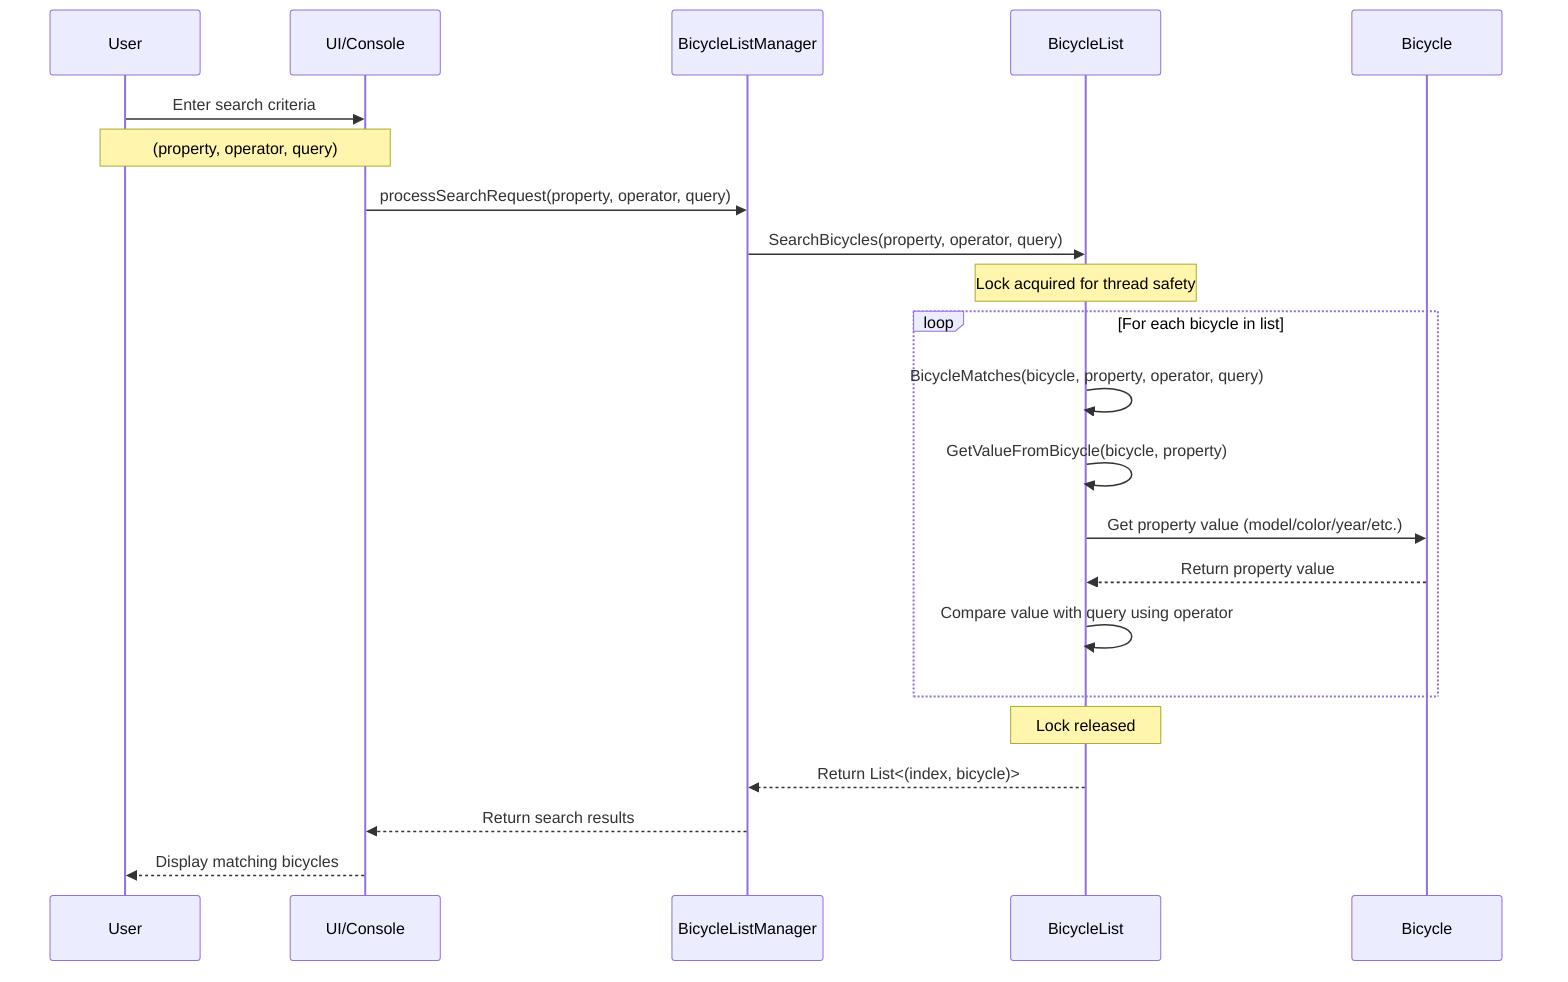 sequenceDiagram
    participant User
    participant UI/Console
    participant BicycleListManager
    participant BicycleList
    participant Bicycle

    User->>UI/Console: Enter search criteria
    Note over User,UI/Console: (property, operator, query)

    UI/Console->>BicycleListManager: processSearchRequest(property, operator, query)

    BicycleListManager->>BicycleList: SearchBicycles(property, operator, query)

    Note over BicycleList: Lock acquired for thread safety

    loop For each bicycle in list
        BicycleList->>BicycleList: BicycleMatches(bicycle, property, operator, query)
        BicycleList->>BicycleList: GetValueFromBicycle(bicycle, property)
        BicycleList->>Bicycle: Get property value (model/color/year/etc.)
        Bicycle-->>BicycleList: Return property value
        BicycleList->>BicycleList: Compare value with query using operator
    end

    Note over BicycleList: Lock released

    BicycleList-->>BicycleListManager: Return List<(index, bicycle)>
    BicycleListManager-->>UI/Console: Return search results
    UI/Console-->>User: Display matching bicycles
